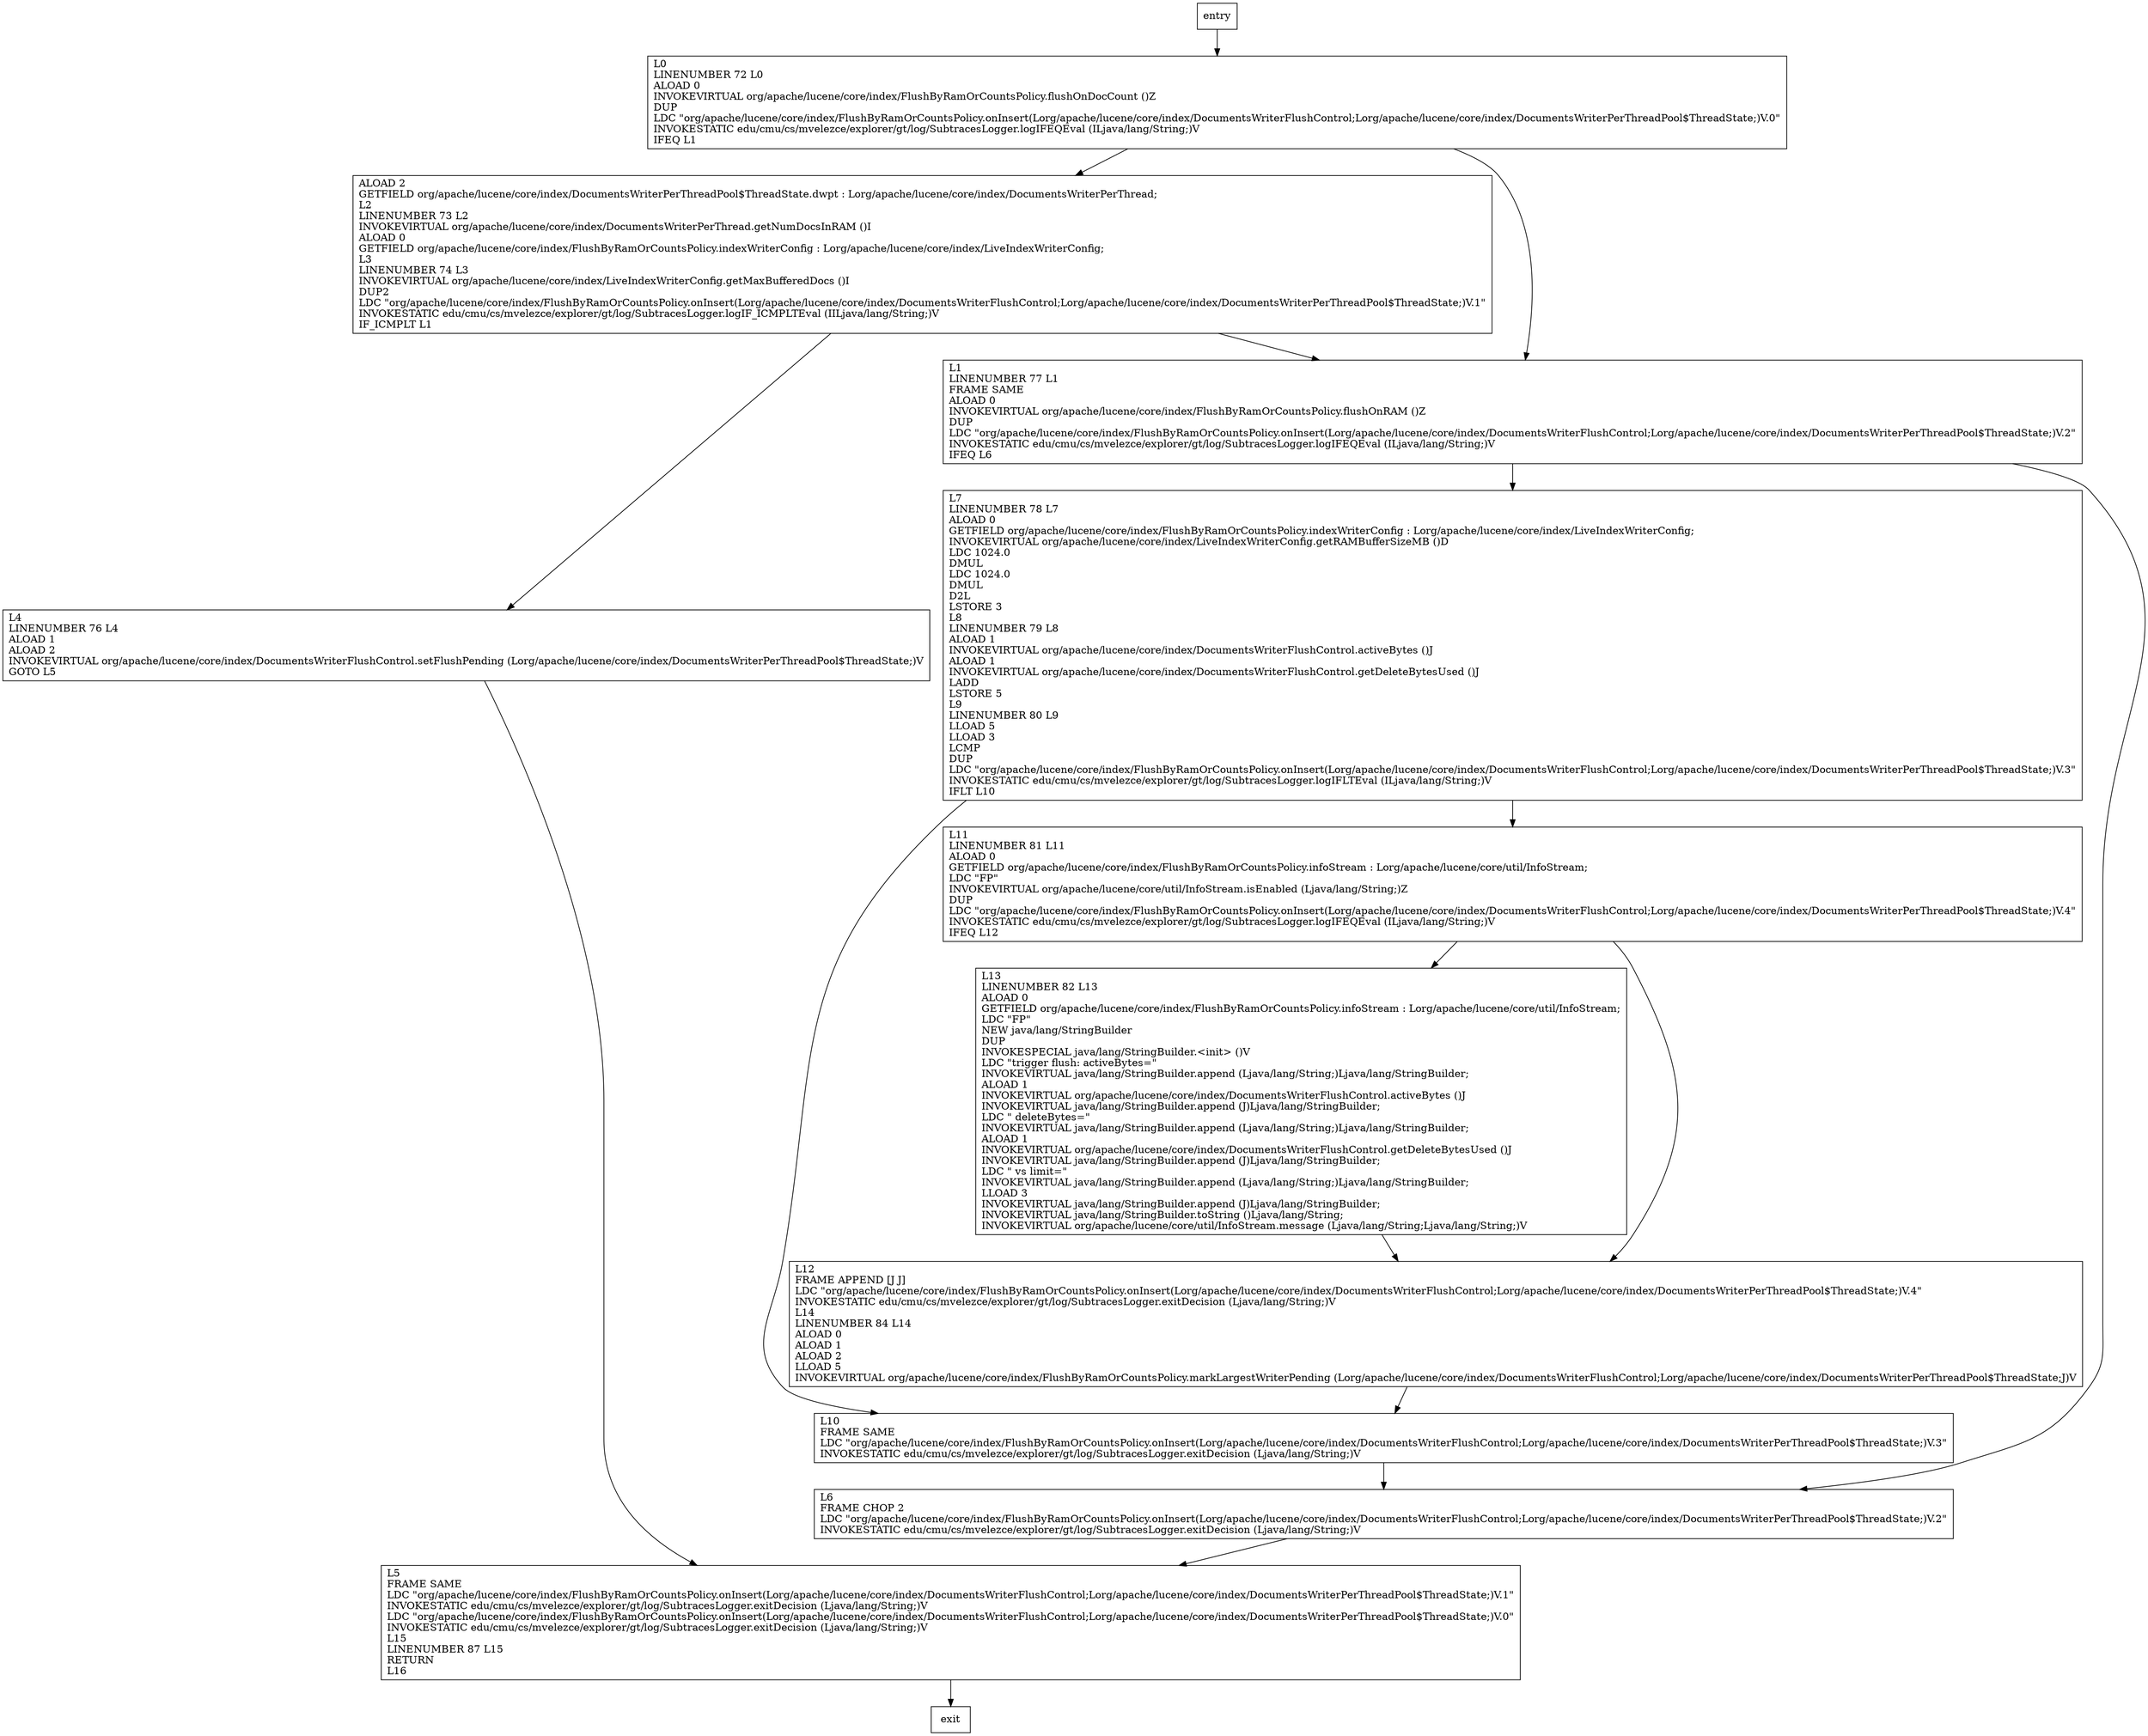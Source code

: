 digraph onInsert {
node [shape=record];
1045779394 [label="L13\lLINENUMBER 82 L13\lALOAD 0\lGETFIELD org/apache/lucene/core/index/FlushByRamOrCountsPolicy.infoStream : Lorg/apache/lucene/core/util/InfoStream;\lLDC \"FP\"\lNEW java/lang/StringBuilder\lDUP\lINVOKESPECIAL java/lang/StringBuilder.\<init\> ()V\lLDC \"trigger flush: activeBytes=\"\lINVOKEVIRTUAL java/lang/StringBuilder.append (Ljava/lang/String;)Ljava/lang/StringBuilder;\lALOAD 1\lINVOKEVIRTUAL org/apache/lucene/core/index/DocumentsWriterFlushControl.activeBytes ()J\lINVOKEVIRTUAL java/lang/StringBuilder.append (J)Ljava/lang/StringBuilder;\lLDC \" deleteBytes=\"\lINVOKEVIRTUAL java/lang/StringBuilder.append (Ljava/lang/String;)Ljava/lang/StringBuilder;\lALOAD 1\lINVOKEVIRTUAL org/apache/lucene/core/index/DocumentsWriterFlushControl.getDeleteBytesUsed ()J\lINVOKEVIRTUAL java/lang/StringBuilder.append (J)Ljava/lang/StringBuilder;\lLDC \" vs limit=\"\lINVOKEVIRTUAL java/lang/StringBuilder.append (Ljava/lang/String;)Ljava/lang/StringBuilder;\lLLOAD 3\lINVOKEVIRTUAL java/lang/StringBuilder.append (J)Ljava/lang/StringBuilder;\lINVOKEVIRTUAL java/lang/StringBuilder.toString ()Ljava/lang/String;\lINVOKEVIRTUAL org/apache/lucene/core/util/InfoStream.message (Ljava/lang/String;Ljava/lang/String;)V\l"];
1981439757 [label="L0\lLINENUMBER 72 L0\lALOAD 0\lINVOKEVIRTUAL org/apache/lucene/core/index/FlushByRamOrCountsPolicy.flushOnDocCount ()Z\lDUP\lLDC \"org/apache/lucene/core/index/FlushByRamOrCountsPolicy.onInsert(Lorg/apache/lucene/core/index/DocumentsWriterFlushControl;Lorg/apache/lucene/core/index/DocumentsWriterPerThreadPool$ThreadState;)V.0\"\lINVOKESTATIC edu/cmu/cs/mvelezce/explorer/gt/log/SubtracesLogger.logIFEQEval (ILjava/lang/String;)V\lIFEQ L1\l"];
1045138538 [label="L7\lLINENUMBER 78 L7\lALOAD 0\lGETFIELD org/apache/lucene/core/index/FlushByRamOrCountsPolicy.indexWriterConfig : Lorg/apache/lucene/core/index/LiveIndexWriterConfig;\lINVOKEVIRTUAL org/apache/lucene/core/index/LiveIndexWriterConfig.getRAMBufferSizeMB ()D\lLDC 1024.0\lDMUL\lLDC 1024.0\lDMUL\lD2L\lLSTORE 3\lL8\lLINENUMBER 79 L8\lALOAD 1\lINVOKEVIRTUAL org/apache/lucene/core/index/DocumentsWriterFlushControl.activeBytes ()J\lALOAD 1\lINVOKEVIRTUAL org/apache/lucene/core/index/DocumentsWriterFlushControl.getDeleteBytesUsed ()J\lLADD\lLSTORE 5\lL9\lLINENUMBER 80 L9\lLLOAD 5\lLLOAD 3\lLCMP\lDUP\lLDC \"org/apache/lucene/core/index/FlushByRamOrCountsPolicy.onInsert(Lorg/apache/lucene/core/index/DocumentsWriterFlushControl;Lorg/apache/lucene/core/index/DocumentsWriterPerThreadPool$ThreadState;)V.3\"\lINVOKESTATIC edu/cmu/cs/mvelezce/explorer/gt/log/SubtracesLogger.logIFLTEval (ILjava/lang/String;)V\lIFLT L10\l"];
553749108 [label="L4\lLINENUMBER 76 L4\lALOAD 1\lALOAD 2\lINVOKEVIRTUAL org/apache/lucene/core/index/DocumentsWriterFlushControl.setFlushPending (Lorg/apache/lucene/core/index/DocumentsWriterPerThreadPool$ThreadState;)V\lGOTO L5\l"];
1574114197 [label="ALOAD 2\lGETFIELD org/apache/lucene/core/index/DocumentsWriterPerThreadPool$ThreadState.dwpt : Lorg/apache/lucene/core/index/DocumentsWriterPerThread;\lL2\lLINENUMBER 73 L2\lINVOKEVIRTUAL org/apache/lucene/core/index/DocumentsWriterPerThread.getNumDocsInRAM ()I\lALOAD 0\lGETFIELD org/apache/lucene/core/index/FlushByRamOrCountsPolicy.indexWriterConfig : Lorg/apache/lucene/core/index/LiveIndexWriterConfig;\lL3\lLINENUMBER 74 L3\lINVOKEVIRTUAL org/apache/lucene/core/index/LiveIndexWriterConfig.getMaxBufferedDocs ()I\lDUP2\lLDC \"org/apache/lucene/core/index/FlushByRamOrCountsPolicy.onInsert(Lorg/apache/lucene/core/index/DocumentsWriterFlushControl;Lorg/apache/lucene/core/index/DocumentsWriterPerThreadPool$ThreadState;)V.1\"\lINVOKESTATIC edu/cmu/cs/mvelezce/explorer/gt/log/SubtracesLogger.logIF_ICMPLTEval (IILjava/lang/String;)V\lIF_ICMPLT L1\l"];
1553972455 [label="L12\lFRAME APPEND [J J]\lLDC \"org/apache/lucene/core/index/FlushByRamOrCountsPolicy.onInsert(Lorg/apache/lucene/core/index/DocumentsWriterFlushControl;Lorg/apache/lucene/core/index/DocumentsWriterPerThreadPool$ThreadState;)V.4\"\lINVOKESTATIC edu/cmu/cs/mvelezce/explorer/gt/log/SubtracesLogger.exitDecision (Ljava/lang/String;)V\lL14\lLINENUMBER 84 L14\lALOAD 0\lALOAD 1\lALOAD 2\lLLOAD 5\lINVOKEVIRTUAL org/apache/lucene/core/index/FlushByRamOrCountsPolicy.markLargestWriterPending (Lorg/apache/lucene/core/index/DocumentsWriterFlushControl;Lorg/apache/lucene/core/index/DocumentsWriterPerThreadPool$ThreadState;J)V\l"];
2076276540 [label="L6\lFRAME CHOP 2\lLDC \"org/apache/lucene/core/index/FlushByRamOrCountsPolicy.onInsert(Lorg/apache/lucene/core/index/DocumentsWriterFlushControl;Lorg/apache/lucene/core/index/DocumentsWriterPerThreadPool$ThreadState;)V.2\"\lINVOKESTATIC edu/cmu/cs/mvelezce/explorer/gt/log/SubtracesLogger.exitDecision (Ljava/lang/String;)V\l"];
748111582 [label="L10\lFRAME SAME\lLDC \"org/apache/lucene/core/index/FlushByRamOrCountsPolicy.onInsert(Lorg/apache/lucene/core/index/DocumentsWriterFlushControl;Lorg/apache/lucene/core/index/DocumentsWriterPerThreadPool$ThreadState;)V.3\"\lINVOKESTATIC edu/cmu/cs/mvelezce/explorer/gt/log/SubtracesLogger.exitDecision (Ljava/lang/String;)V\l"];
936977470 [label="L1\lLINENUMBER 77 L1\lFRAME SAME\lALOAD 0\lINVOKEVIRTUAL org/apache/lucene/core/index/FlushByRamOrCountsPolicy.flushOnRAM ()Z\lDUP\lLDC \"org/apache/lucene/core/index/FlushByRamOrCountsPolicy.onInsert(Lorg/apache/lucene/core/index/DocumentsWriterFlushControl;Lorg/apache/lucene/core/index/DocumentsWriterPerThreadPool$ThreadState;)V.2\"\lINVOKESTATIC edu/cmu/cs/mvelezce/explorer/gt/log/SubtracesLogger.logIFEQEval (ILjava/lang/String;)V\lIFEQ L6\l"];
96947054 [label="L5\lFRAME SAME\lLDC \"org/apache/lucene/core/index/FlushByRamOrCountsPolicy.onInsert(Lorg/apache/lucene/core/index/DocumentsWriterFlushControl;Lorg/apache/lucene/core/index/DocumentsWriterPerThreadPool$ThreadState;)V.1\"\lINVOKESTATIC edu/cmu/cs/mvelezce/explorer/gt/log/SubtracesLogger.exitDecision (Ljava/lang/String;)V\lLDC \"org/apache/lucene/core/index/FlushByRamOrCountsPolicy.onInsert(Lorg/apache/lucene/core/index/DocumentsWriterFlushControl;Lorg/apache/lucene/core/index/DocumentsWriterPerThreadPool$ThreadState;)V.0\"\lINVOKESTATIC edu/cmu/cs/mvelezce/explorer/gt/log/SubtracesLogger.exitDecision (Ljava/lang/String;)V\lL15\lLINENUMBER 87 L15\lRETURN\lL16\l"];
330621949 [label="L11\lLINENUMBER 81 L11\lALOAD 0\lGETFIELD org/apache/lucene/core/index/FlushByRamOrCountsPolicy.infoStream : Lorg/apache/lucene/core/util/InfoStream;\lLDC \"FP\"\lINVOKEVIRTUAL org/apache/lucene/core/util/InfoStream.isEnabled (Ljava/lang/String;)Z\lDUP\lLDC \"org/apache/lucene/core/index/FlushByRamOrCountsPolicy.onInsert(Lorg/apache/lucene/core/index/DocumentsWriterFlushControl;Lorg/apache/lucene/core/index/DocumentsWriterPerThreadPool$ThreadState;)V.4\"\lINVOKESTATIC edu/cmu/cs/mvelezce/explorer/gt/log/SubtracesLogger.logIFEQEval (ILjava/lang/String;)V\lIFEQ L12\l"];
entry;
exit;
1981439757 -> 1574114197;
1981439757 -> 936977470;
553749108 -> 96947054;
2076276540 -> 96947054;
748111582 -> 2076276540;
entry -> 1981439757;
1045779394 -> 1553972455;
1045138538 -> 748111582;
1045138538 -> 330621949;
1574114197 -> 553749108;
1574114197 -> 936977470;
1553972455 -> 748111582;
936977470 -> 1045138538;
936977470 -> 2076276540;
96947054 -> exit;
330621949 -> 1045779394;
330621949 -> 1553972455;
}
